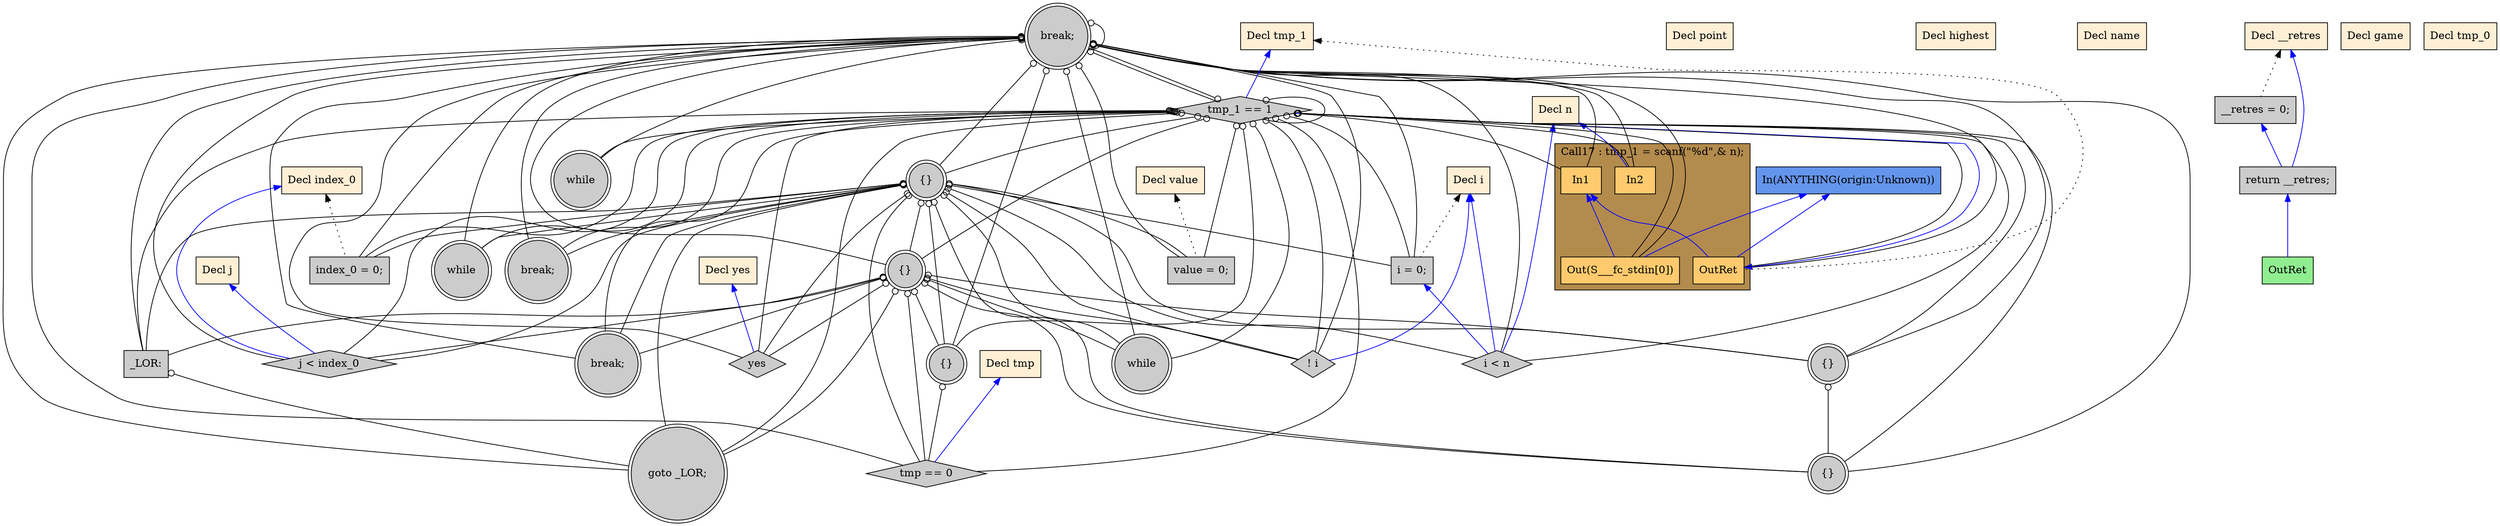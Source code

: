 digraph G {
  rankdir=TB;
  node [style="filled", ];
  32 [label="j < index_0", fillcolor="#CCCCCC", shape=diamond, ];
  33 [label="break;", fillcolor="#CCCCCC", shape=doublecircle, ];
  34 [label="{}", fillcolor="#CCCCCC", shape=doublecircle, ];
  2 [label="Decl n", fillcolor="#FFEFD5", shape=box, ];
  35 [label="tmp == 0", fillcolor="#CCCCCC", shape=diamond, ];
  3 [label="Decl i", fillcolor="#FFEFD5", shape=box, ];
  36 [label="yes", fillcolor="#CCCCCC", shape=diamond, ];
  4 [label="Decl j", fillcolor="#FFEFD5", shape=box, ];
  37 [label="goto _LOR;", fillcolor="#CCCCCC", shape=doublecircle, ];
  5 [label="Decl point", fillcolor="#FFEFD5", shape=box, ];
  38 [label="_LOR:", fillcolor="#CCCCCC", shape=box, ];
  6 [label="Decl yes", fillcolor="#FFEFD5", shape=box, ];
  39 [label="! i", fillcolor="#CCCCCC", shape=diamond, ];
  7 [label="Decl index_0", fillcolor="#FFEFD5", shape=box, ];
  40 [label="{}", fillcolor="#CCCCCC", shape=doublecircle, ];
  8 [label="Decl highest", fillcolor="#FFEFD5", shape=box, ];
  41 [label="{}", fillcolor="#CCCCCC", shape=doublecircle, ];
  9 [label="Decl value", fillcolor="#FFEFD5", shape=box, ];
  42 [label="break;", fillcolor="#CCCCCC", shape=doublecircle, ];
  10 [label="Decl name", fillcolor="#FFEFD5", shape=box, ];
  43 [label="__retres = 0;", fillcolor="#CCCCCC", shape=box, ];
  11 [label="Decl game", fillcolor="#FFEFD5", shape=box, ];
  44 [label="return __retres;", fillcolor="#CCCCCC", shape=box, ];
  12 [label="Decl tmp", fillcolor="#FFEFD5", shape=box, ];
  45 [label="OutRet", fillcolor="#90EE90", shape=box, ];
  13 [label="Decl tmp_0", fillcolor="#FFEFD5", shape=box, ];
  46 [label="In(ANYTHING(origin:Unknown))", fillcolor="#6495ED", shape=box, ];
  14 [label="Decl tmp_1", fillcolor="#FFEFD5", shape=box, ];
  15 [label="Decl __retres", fillcolor="#FFEFD5", shape=box, ];
  16 [label="while", fillcolor="#CCCCCC", shape=doublecircle, ];
  18 [label="In1", fillcolor="#FFCA6E", shape=box, ];
  19 [label="In2", fillcolor="#FFCA6E", shape=box, ];
  20 [label="Out(S___fc_stdin[0])", fillcolor="#FFCA6E", shape=box, ];
  21 [label="OutRet", fillcolor="#FFCA6E", shape=box, ];
  22 [label="tmp_1 == 1", fillcolor="#CCCCCC", shape=diamond, ];
  23 [label="{}", fillcolor="#CCCCCC", shape=doublecircle, ];
  24 [label="index_0 = 0;", fillcolor="#CCCCCC", shape=box, ];
  25 [label="value = 0;", fillcolor="#CCCCCC", shape=box, ];
  26 [label="i = 0;", fillcolor="#CCCCCC", shape=box, ];
  27 [label="while", fillcolor="#CCCCCC", shape=doublecircle, ];
  28 [label="i < n", fillcolor="#CCCCCC", shape=diamond, ];
  29 [label="break;", fillcolor="#CCCCCC", shape=doublecircle, ];
  30 [label="{}", fillcolor="#CCCCCC", shape=doublecircle, ];
  31 [label="while", fillcolor="#CCCCCC", shape=doublecircle, ];
  
  subgraph cluster_Call17 { label="Call17 : tmp_1 = scanf(\"%d\",& n);";
                            fillcolor="#B38B4D"; style="filled"; 21;20;19;18;
     };
  
  edge [dir=back, ];
  4 -> 32 [color="#0000FF", ];
  7 -> 32 [color="#0000FF", ];
  22 -> 32 [color="#000000", arrowtail=odot, ];
  23 -> 32 [color="#000000", arrowtail=odot, ];
  30 -> 32 [color="#000000", arrowtail=odot, ];
  42 -> 32 [color="#000000", arrowtail=odot, ];
  22 -> 33 [color="#000000", arrowtail=odot, ];
  23 -> 33 [color="#000000", arrowtail=odot, ];
  30 -> 33 [color="#000000", arrowtail=odot, ];
  42 -> 33 [color="#000000", arrowtail=odot, ];
  22 -> 34 [color="#000000", arrowtail=odot, ];
  23 -> 34 [color="#000000", arrowtail=odot, ];
  30 -> 34 [color="#000000", arrowtail=odot, ];
  42 -> 34 [color="#000000", arrowtail=odot, ];
  12 -> 35 [color="#0000FF", ];
  22 -> 35 [color="#000000", arrowtail=odot, ];
  23 -> 35 [color="#000000", arrowtail=odot, ];
  30 -> 35 [color="#000000", arrowtail=odot, ];
  34 -> 35 [color="#000000", arrowtail=odot, ];
  42 -> 35 [color="#000000", arrowtail=odot, ];
  6 -> 36 [color="#0000FF", ];
  22 -> 36 [color="#000000", arrowtail=odot, ];
  23 -> 36 [color="#000000", arrowtail=odot, ];
  30 -> 36 [color="#000000", arrowtail=odot, ];
  42 -> 36 [color="#000000", arrowtail=odot, ];
  22 -> 37 [color="#000000", arrowtail=odot, ];
  23 -> 37 [color="#000000", arrowtail=odot, ];
  30 -> 37 [color="#000000", arrowtail=odot, ];
  38 -> 37 [color="#000000", arrowtail=odot, ];
  42 -> 37 [color="#000000", arrowtail=odot, ];
  22 -> 38 [color="#000000", arrowtail=odot, ];
  23 -> 38 [color="#000000", arrowtail=odot, ];
  30 -> 38 [color="#000000", arrowtail=odot, ];
  42 -> 38 [color="#000000", arrowtail=odot, ];
  3 -> 39 [color="#0000FF", ];
  22 -> 39 [color="#000000", arrowtail=odot, ];
  23 -> 39 [color="#000000", arrowtail=odot, ];
  30 -> 39 [color="#000000", arrowtail=odot, ];
  42 -> 39 [color="#000000", arrowtail=odot, ];
  22 -> 40 [color="#000000", arrowtail=odot, ];
  23 -> 40 [color="#000000", arrowtail=odot, ];
  30 -> 40 [color="#000000", arrowtail=odot, ];
  42 -> 40 [color="#000000", arrowtail=odot, ];
  22 -> 41 [color="#000000", arrowtail=odot, ];
  23 -> 41 [color="#000000", arrowtail=odot, ];
  30 -> 41 [color="#000000", arrowtail=odot, ];
  40 -> 41 [color="#000000", arrowtail=odot, ];
  42 -> 41 [color="#000000", arrowtail=odot, ];
  22 -> 42 [color="#000000", arrowtail=odot, ];
  42 -> 42 [color="#000000", arrowtail=odot, ];
  15 -> 43 [color="#000000", style="dotted", ];
  15 -> 44 [color="#0000FF", ];
  43 -> 44 [color="#0000FF", ];
  44 -> 45 [color="#0000FF", ];
  22 -> 16 [color="#000000", arrowtail=odot, ];
  42 -> 16 [color="#000000", arrowtail=odot, ];
  22 -> 18 [color="#000000", arrowtail=odot, ];
  42 -> 18 [color="#000000", arrowtail=odot, ];
  2 -> 19 [color="#0000FF", ];
  22 -> 19 [color="#000000", arrowtail=odot, ];
  42 -> 19 [color="#000000", arrowtail=odot, ];
  18 -> 20 [color="#0000FF", ];
  22 -> 20 [color="#000000", arrowtail=odot, ];
  42 -> 20 [color="#000000", arrowtail=odot, ];
  46 -> 20 [color="#0000FF", ];
  14 -> 21 [color="#000000", style="dotted", ];
  18 -> 21 [color="#0000FF", ];
  22 -> 21 [color="#000000", arrowtail=odot, ];
  42 -> 21 [color="#000000", arrowtail=odot, ];
  46 -> 21 [color="#0000FF", ];
  14 -> 22 [color="#0000FF", ];
  21 -> 22 [color="#0000FF", ];
  22 -> 22 [color="#000000", arrowtail=odot, ];
  42 -> 22 [color="#000000", arrowtail=odot, ];
  22 -> 23 [color="#000000", arrowtail=odot, ];
  42 -> 23 [color="#000000", arrowtail=odot, ];
  7 -> 24 [color="#000000", style="dotted", ];
  22 -> 24 [color="#000000", arrowtail=odot, ];
  23 -> 24 [color="#000000", arrowtail=odot, ];
  42 -> 24 [color="#000000", arrowtail=odot, ];
  9 -> 25 [color="#000000", style="dotted", ];
  22 -> 25 [color="#000000", arrowtail=odot, ];
  23 -> 25 [color="#000000", arrowtail=odot, ];
  42 -> 25 [color="#000000", arrowtail=odot, ];
  3 -> 26 [color="#000000", style="dotted", ];
  22 -> 26 [color="#000000", arrowtail=odot, ];
  23 -> 26 [color="#000000", arrowtail=odot, ];
  42 -> 26 [color="#000000", arrowtail=odot, ];
  22 -> 27 [color="#000000", arrowtail=odot, ];
  23 -> 27 [color="#000000", arrowtail=odot, ];
  42 -> 27 [color="#000000", arrowtail=odot, ];
  2 -> 28 [color="#0000FF", ];
  3 -> 28 [color="#0000FF", ];
  22 -> 28 [color="#000000", arrowtail=odot, ];
  23 -> 28 [color="#000000", arrowtail=odot, ];
  26 -> 28 [color="#0000FF", ];
  42 -> 28 [color="#000000", arrowtail=odot, ];
  22 -> 29 [color="#000000", arrowtail=odot, ];
  23 -> 29 [color="#000000", arrowtail=odot, ];
  42 -> 29 [color="#000000", arrowtail=odot, ];
  22 -> 30 [color="#000000", arrowtail=odot, ];
  23 -> 30 [color="#000000", arrowtail=odot, ];
  42 -> 30 [color="#000000", arrowtail=odot, ];
  22 -> 31 [color="#000000", arrowtail=odot, ];
  23 -> 31 [color="#000000", arrowtail=odot, ];
  30 -> 31 [color="#000000", arrowtail=odot, ];
  42 -> 31 [color="#000000", arrowtail=odot, ];
  
  }